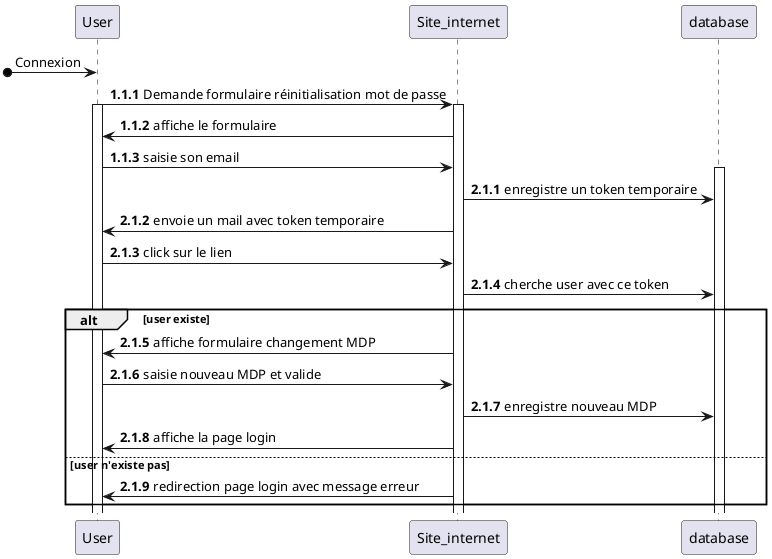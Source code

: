 @startuml
'https://plantuml.com/sequence-diagram


[o-> User: Connexion

autonumber 1.1.1
User -> Site_internet: Demande formulaire réinitialisation mot de passe
activate User
activate Site_internet
Site_internet-> User: affiche le formulaire
User->Site_internet: saisie son email

autonumber 2.1.1
activate database
Site_internet->database: enregistre un token temporaire
Site_internet -> User : envoie un mail avec token temporaire
User->Site_internet: click sur le lien
Site_internet->database: cherche user avec ce token
alt user existe
Site_internet->User: affiche formulaire changement MDP
User->Site_internet: saisie nouveau MDP et valide
Site_internet->database: enregistre nouveau MDP
Site_internet->User: affiche la page login
else user n'existe pas
Site_internet->User: redirection page login avec message erreur
end
@enduml